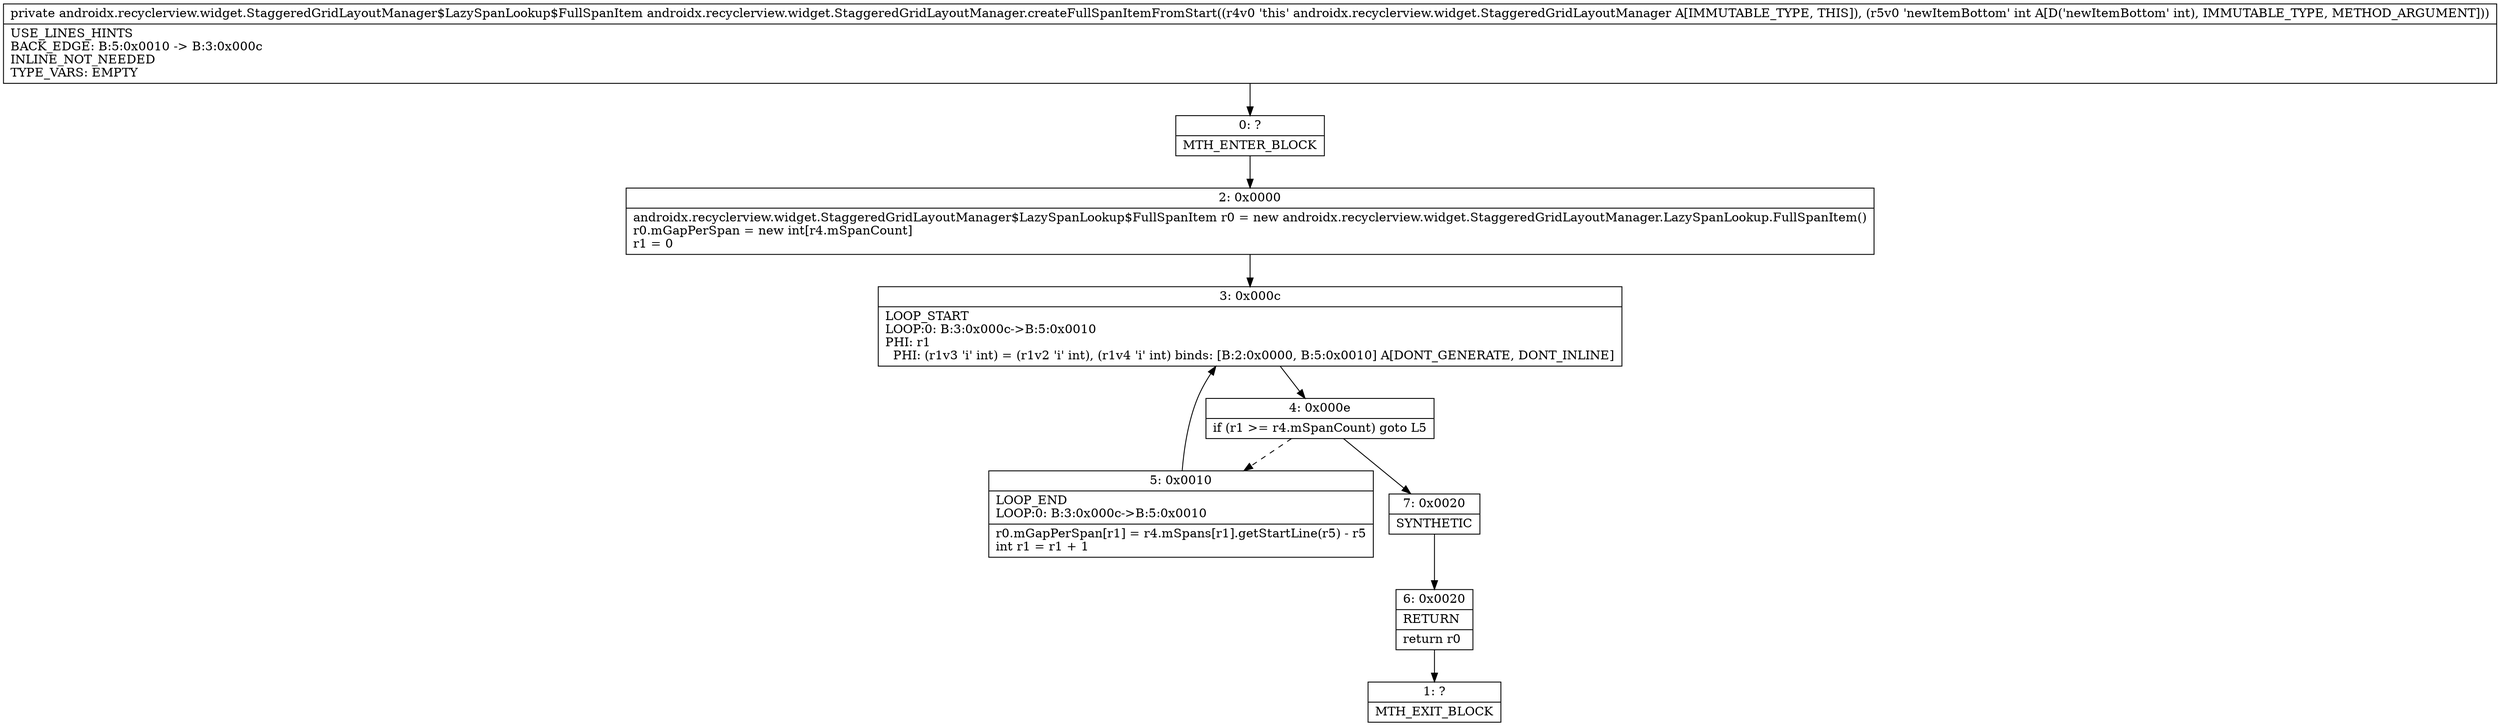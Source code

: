 digraph "CFG forandroidx.recyclerview.widget.StaggeredGridLayoutManager.createFullSpanItemFromStart(I)Landroidx\/recyclerview\/widget\/StaggeredGridLayoutManager$LazySpanLookup$FullSpanItem;" {
Node_0 [shape=record,label="{0\:\ ?|MTH_ENTER_BLOCK\l}"];
Node_2 [shape=record,label="{2\:\ 0x0000|androidx.recyclerview.widget.StaggeredGridLayoutManager$LazySpanLookup$FullSpanItem r0 = new androidx.recyclerview.widget.StaggeredGridLayoutManager.LazySpanLookup.FullSpanItem()\lr0.mGapPerSpan = new int[r4.mSpanCount]\lr1 = 0\l}"];
Node_3 [shape=record,label="{3\:\ 0x000c|LOOP_START\lLOOP:0: B:3:0x000c\-\>B:5:0x0010\lPHI: r1 \l  PHI: (r1v3 'i' int) = (r1v2 'i' int), (r1v4 'i' int) binds: [B:2:0x0000, B:5:0x0010] A[DONT_GENERATE, DONT_INLINE]\l}"];
Node_4 [shape=record,label="{4\:\ 0x000e|if (r1 \>= r4.mSpanCount) goto L5\l}"];
Node_5 [shape=record,label="{5\:\ 0x0010|LOOP_END\lLOOP:0: B:3:0x000c\-\>B:5:0x0010\l|r0.mGapPerSpan[r1] = r4.mSpans[r1].getStartLine(r5) \- r5\lint r1 = r1 + 1\l}"];
Node_7 [shape=record,label="{7\:\ 0x0020|SYNTHETIC\l}"];
Node_6 [shape=record,label="{6\:\ 0x0020|RETURN\l|return r0\l}"];
Node_1 [shape=record,label="{1\:\ ?|MTH_EXIT_BLOCK\l}"];
MethodNode[shape=record,label="{private androidx.recyclerview.widget.StaggeredGridLayoutManager$LazySpanLookup$FullSpanItem androidx.recyclerview.widget.StaggeredGridLayoutManager.createFullSpanItemFromStart((r4v0 'this' androidx.recyclerview.widget.StaggeredGridLayoutManager A[IMMUTABLE_TYPE, THIS]), (r5v0 'newItemBottom' int A[D('newItemBottom' int), IMMUTABLE_TYPE, METHOD_ARGUMENT]))  | USE_LINES_HINTS\lBACK_EDGE: B:5:0x0010 \-\> B:3:0x000c\lINLINE_NOT_NEEDED\lTYPE_VARS: EMPTY\l}"];
MethodNode -> Node_0;Node_0 -> Node_2;
Node_2 -> Node_3;
Node_3 -> Node_4;
Node_4 -> Node_5[style=dashed];
Node_4 -> Node_7;
Node_5 -> Node_3;
Node_7 -> Node_6;
Node_6 -> Node_1;
}

